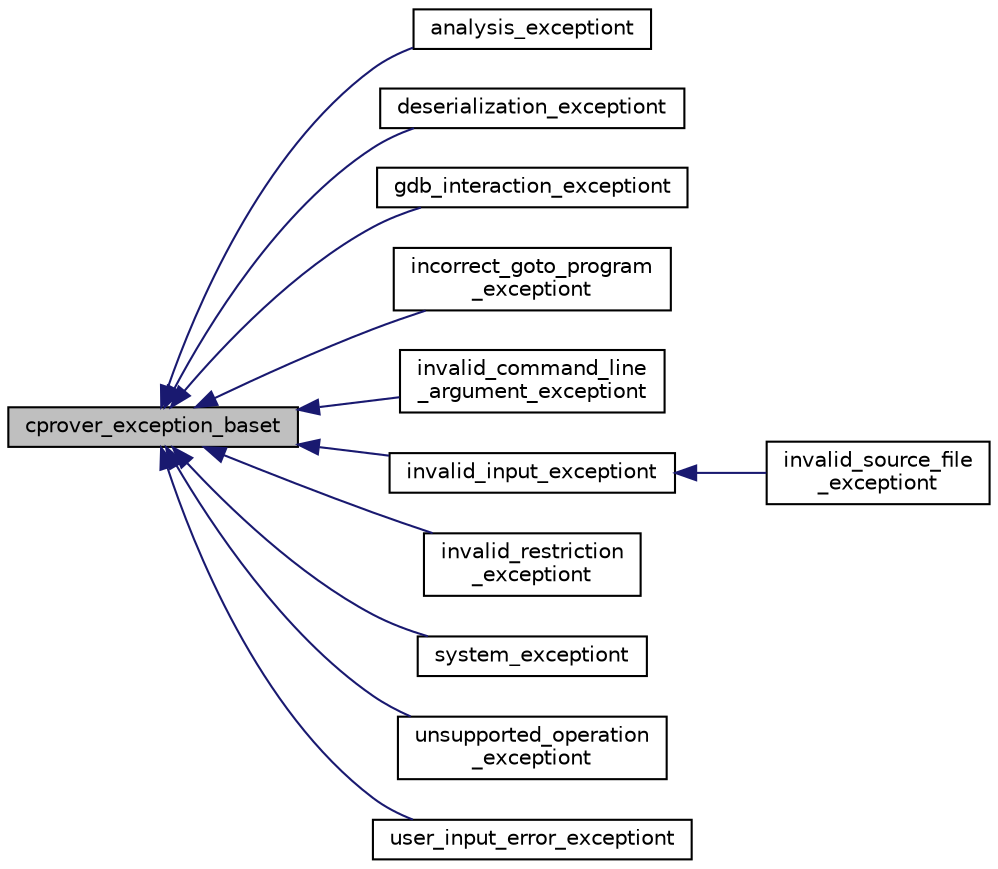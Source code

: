 digraph "cprover_exception_baset"
{
 // LATEX_PDF_SIZE
  bgcolor="transparent";
  edge [fontname="Helvetica",fontsize="10",labelfontname="Helvetica",labelfontsize="10"];
  node [fontname="Helvetica",fontsize="10",shape=record];
  rankdir="LR";
  Node1 [label="cprover_exception_baset",height=0.2,width=0.4,color="black", fillcolor="grey75", style="filled", fontcolor="black",tooltip="Base class for exceptions thrown in the cprover project."];
  Node1 -> Node2 [dir="back",color="midnightblue",fontsize="10",style="solid",fontname="Helvetica"];
  Node2 [label="analysis_exceptiont",height=0.2,width=0.4,color="black",URL="$classanalysis__exceptiont.html",tooltip="Thrown when an unexpected error occurs during the analysis (e.g., when the SAT solver returns an erro..."];
  Node1 -> Node3 [dir="back",color="midnightblue",fontsize="10",style="solid",fontname="Helvetica"];
  Node3 [label="deserialization_exceptiont",height=0.2,width=0.4,color="black",URL="$classdeserialization__exceptiont.html",tooltip="Thrown when failing to deserialize a value from some low level format, like JSON or raw bytes."];
  Node1 -> Node4 [dir="back",color="midnightblue",fontsize="10",style="solid",fontname="Helvetica"];
  Node4 [label="gdb_interaction_exceptiont",height=0.2,width=0.4,color="black",URL="$classgdb__interaction__exceptiont.html",tooltip=" "];
  Node1 -> Node5 [dir="back",color="midnightblue",fontsize="10",style="solid",fontname="Helvetica"];
  Node5 [label="incorrect_goto_program\l_exceptiont",height=0.2,width=0.4,color="black",URL="$classincorrect__goto__program__exceptiont.html",tooltip="Thrown when a goto program that's being processed is in an invalid format, for example passing the wr..."];
  Node1 -> Node6 [dir="back",color="midnightblue",fontsize="10",style="solid",fontname="Helvetica"];
  Node6 [label="invalid_command_line\l_argument_exceptiont",height=0.2,width=0.4,color="black",URL="$classinvalid__command__line__argument__exceptiont.html",tooltip="Thrown when users pass incorrect command line arguments, for example passing no files to analysis or ..."];
  Node1 -> Node7 [dir="back",color="midnightblue",fontsize="10",style="solid",fontname="Helvetica"];
  Node7 [label="invalid_input_exceptiont",height=0.2,width=0.4,color="black",URL="$classinvalid__input__exceptiont.html",tooltip="Thrown when user-provided input cannot be processed."];
  Node7 -> Node8 [dir="back",color="midnightblue",fontsize="10",style="solid",fontname="Helvetica"];
  Node8 [label="invalid_source_file\l_exceptiont",height=0.2,width=0.4,color="black",URL="$classinvalid__source__file__exceptiont.html",tooltip="Thrown when we can't handle something in an input source file."];
  Node1 -> Node9 [dir="back",color="midnightblue",fontsize="10",style="solid",fontname="Helvetica"];
  Node9 [label="invalid_restriction\l_exceptiont",height=0.2,width=0.4,color="black",URL="$classinvalid__restriction__exceptiont.html",tooltip=" "];
  Node1 -> Node10 [dir="back",color="midnightblue",fontsize="10",style="solid",fontname="Helvetica"];
  Node10 [label="system_exceptiont",height=0.2,width=0.4,color="black",URL="$classsystem__exceptiont.html",tooltip="Thrown when some external system fails unexpectedly."];
  Node1 -> Node11 [dir="back",color="midnightblue",fontsize="10",style="solid",fontname="Helvetica"];
  Node11 [label="unsupported_operation\l_exceptiont",height=0.2,width=0.4,color="black",URL="$classunsupported__operation__exceptiont.html",tooltip="Thrown when we encounter an instruction, parameters to an instruction etc."];
  Node1 -> Node12 [dir="back",color="midnightblue",fontsize="10",style="solid",fontname="Helvetica"];
  Node12 [label="user_input_error_exceptiont",height=0.2,width=0.4,color="black",URL="$classuser__input__error__exceptiont.html",tooltip=" "];
}
